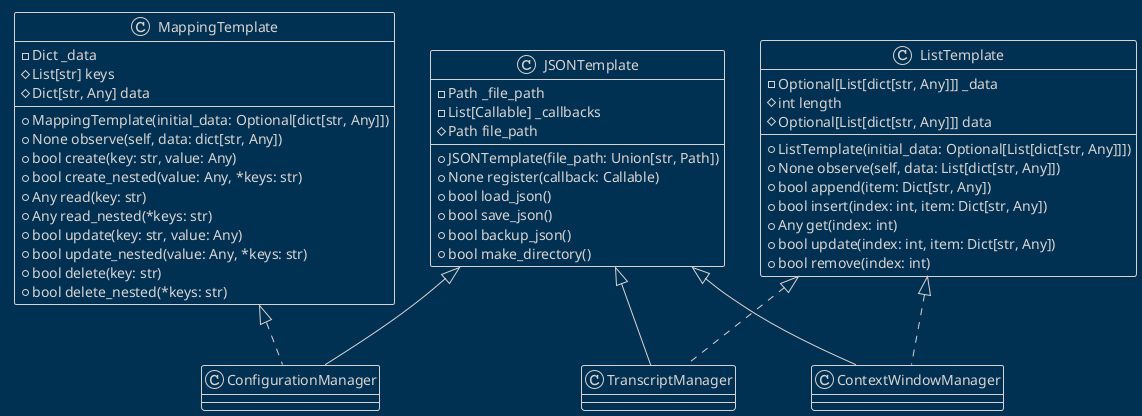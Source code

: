 @startuml MappingTemplate
!theme blueprint

class JSONTemplate {
    - Path _file_path
    - List[Callable] _callbacks
    + JSONTemplate(file_path: Union[str, Path])
    # Path file_path
    + None register(callback: Callable)
    + bool load_json()
    + bool save_json()
    + bool backup_json()
    + bool make_directory()
}

class ListTemplate {
    - Optional[List[dict[str, Any]]] _data
    + ListTemplate(initial_data: Optional[List[dict[str, Any]]])
    # int length
    # Optional[List[dict[str, Any]]] data
    + None observe(self, data: List[dict[str, Any]])
    + bool append(item: Dict[str, Any])
    + bool insert(index: int, item: Dict[str, Any])
    + Any get(index: int)
    + bool update(index: int, item: Dict[str, Any])
    + bool remove(index: int)
}

class MappingTemplate {
    - Dict _data
    + MappingTemplate(initial_data: Optional[dict[str, Any]])
    # List[str] keys
    # Dict[str, Any] data
    + None observe(self, data: dict[str, Any])
    + bool create(key: str, value: Any)
    + bool create_nested(value: Any, *keys: str)
    + Any read(key: str)
    + Any read_nested(*keys: str)
    + bool update(key: str, value: Any)
    + bool update_nested(value: Any, *keys: str)
    + bool delete(key: str)
    + bool delete_nested(*keys: str)
}

class ConfigurationManager
JSONTemplate <|-- ConfigurationManager
MappingTemplate <|.. ConfigurationManager

class ContextWindowManager
JSONTemplate <|-- ContextWindowManager
ListTemplate <|.. ContextWindowManager

class TranscriptManager
JSONTemplate <|-- TranscriptManager
ListTemplate <|.. TranscriptManager
@enduml
